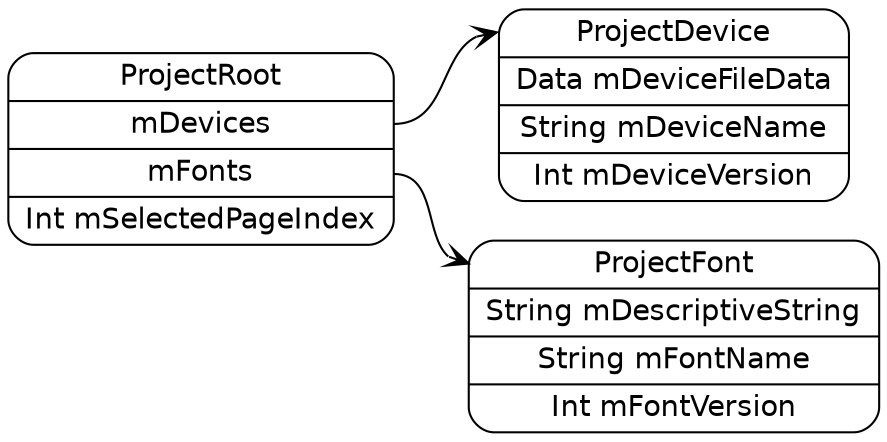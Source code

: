 digraph G {
  rankdir=LR ;
  node [shape=record fontname=helvetica style=rounded] ;
  ProjectRoot[label="<ProjectRoot>ProjectRoot|<mDevices>mDevices|<mFonts>mFonts|Int mSelectedPageIndex"] ;
  ProjectFont[label="<ProjectFont>ProjectFont|String mDescriptiveString|String mFontName|Int mFontVersion"] ;
  ProjectDevice[label="<ProjectDevice>ProjectDevice|Data mDeviceFileData|String mDeviceName|Int mDeviceVersion"] ;
  ProjectRoot:mDevices -> ProjectDevice:ProjectDevice [dir=both arrowtail=none arrowhead=vee] ;
  ProjectRoot:mFonts -> ProjectFont:ProjectFont [dir=both arrowtail=none arrowhead=vee] ;
}
